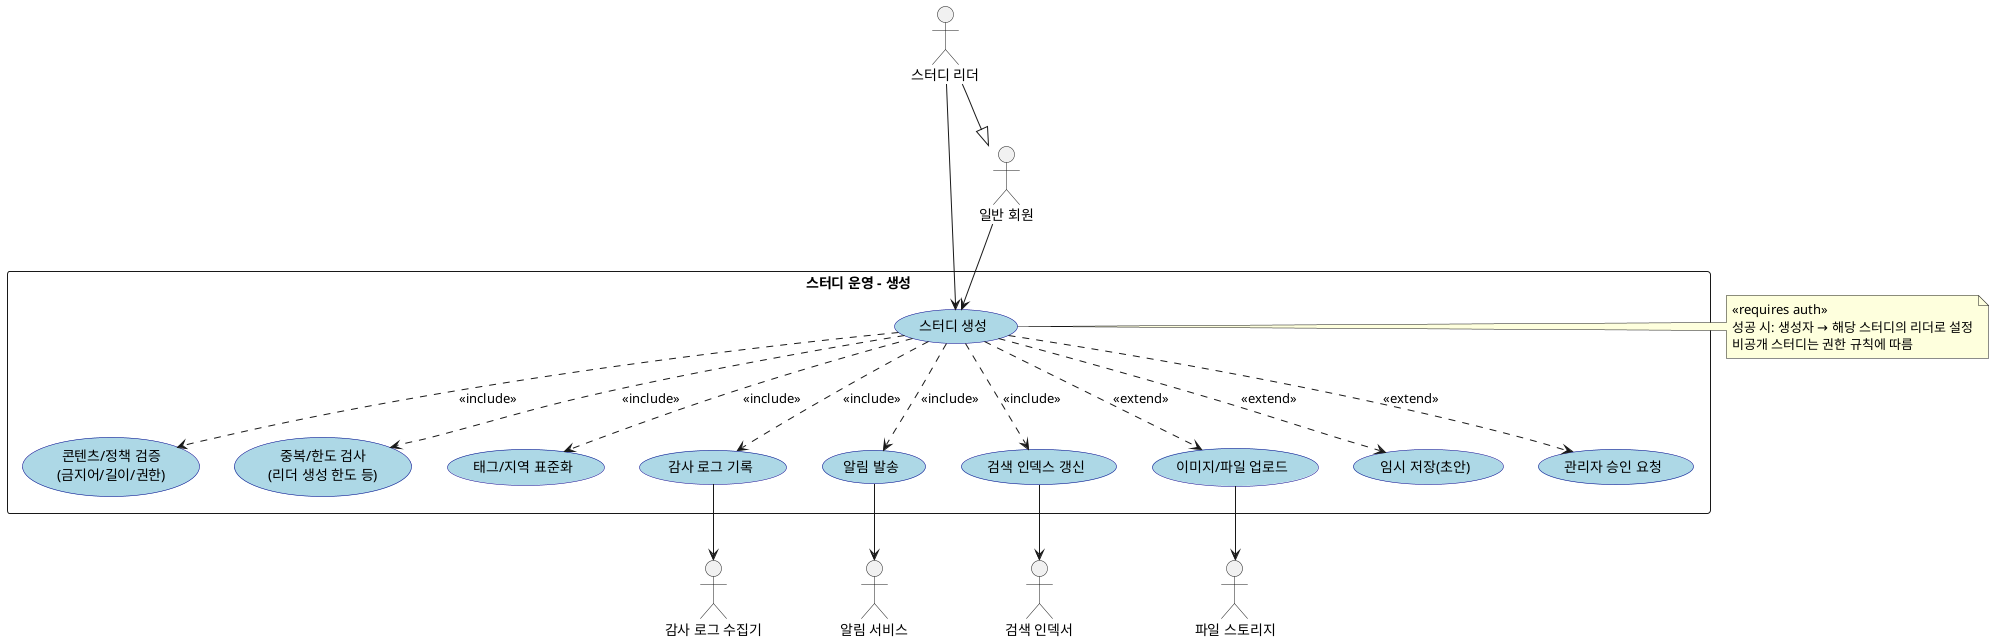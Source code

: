 @startuml
' 스터디 생성 Use Case Diagram

skinparam packageStyle rectangle
skinparam usecase {
  BackgroundColor LightBlue
  BorderColor DarkBlue
}

' === Actors ===
actor "일반 회원" as User
actor "스터디 리더" as Leader
actor "알림 서비스" as Noti
actor "감사 로그 수집기" as Audit
actor "파일 스토리지" as Storage
actor "검색 인덱서" as SearchIdx

' 역할 일반화(선택): 리더는 사용자 역할을 포함
Leader --|> User

' === System Boundary ===
rectangle "스터디 운영 - 생성" as StudyCreate {

  usecase "스터디 생성" as UC_Create

  ' 공통/하위 UC (include)
  usecase "콘텐츠/정책 검증\n(금지어/길이/권한)" as UC_Validate
  usecase "중복/한도 검사\n(리더 생성 한도 등)" as UC_Quota
  usecase "태그/지역 표준화" as UC_Normalize
  usecase "감사 로그 기록" as UC_Audit
  usecase "알림 발송" as UC_Notify
  usecase "검색 인덱스 갱신" as UC_Reindex

  ' 선택 흐름 (extend)
  usecase "이미지/파일 업로드" as UC_Upload
  usecase "임시 저장(초안)" as UC_Draft
  usecase "관리자 승인 요청" as UC_AdminApprove
}

' === 주 실행자 ===
User --> UC_Create
Leader --> UC_Create

' === include 관계 (항상 수행되는 교차 관심사) ===
UC_Create ..> UC_Validate : <<include>>
UC_Create ..> UC_Quota    : <<include>>
UC_Create ..> UC_Normalize: <<include>>
UC_Create ..> UC_Audit    : <<include>>
UC_Create ..> UC_Notify   : <<include>>
UC_Create ..> UC_Reindex  : <<include>>

' === extend 관계 (조건부/선택) ===
UC_Create ..> UC_Upload       : <<extend>>
UC_Create ..> UC_Draft        : <<extend>>
UC_Create ..> UC_AdminApprove : <<extend>>

' === 외부 시스템 연동 ===
UC_Upload --> Storage
UC_Notify --> Noti
UC_Audit --> Audit
UC_Reindex --> SearchIdx

' === Notes ===
note right of UC_Create
«requires auth»
성공 시: 생성자 → 해당 스터디의 리더로 설정
비공개 스터디는 권한 규칙에 따름
end note

@enduml
